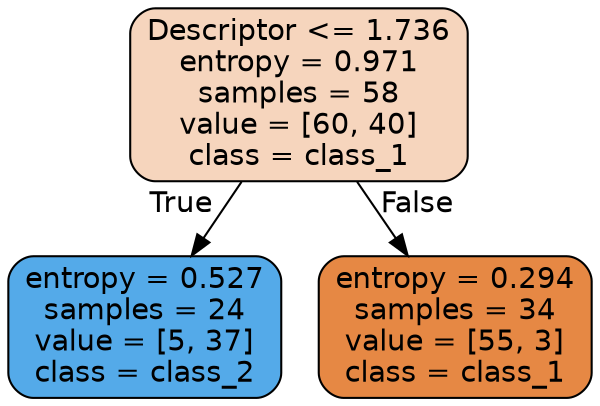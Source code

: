 digraph Tree {
node [shape=box, style="filled, rounded", color="black", fontname="helvetica"] ;
edge [fontname="helvetica"] ;
0 [label="Descriptor <= 1.736\nentropy = 0.971\nsamples = 58\nvalue = [60, 40]\nclass = class_1", fillcolor="#f6d5bd"] ;
1 [label="entropy = 0.527\nsamples = 24\nvalue = [5, 37]\nclass = class_2", fillcolor="#54aae9"] ;
0 -> 1 [labeldistance=2.5, labelangle=45, headlabel="True"] ;
2 [label="entropy = 0.294\nsamples = 34\nvalue = [55, 3]\nclass = class_1", fillcolor="#e68844"] ;
0 -> 2 [labeldistance=2.5, labelangle=-45, headlabel="False"] ;
}